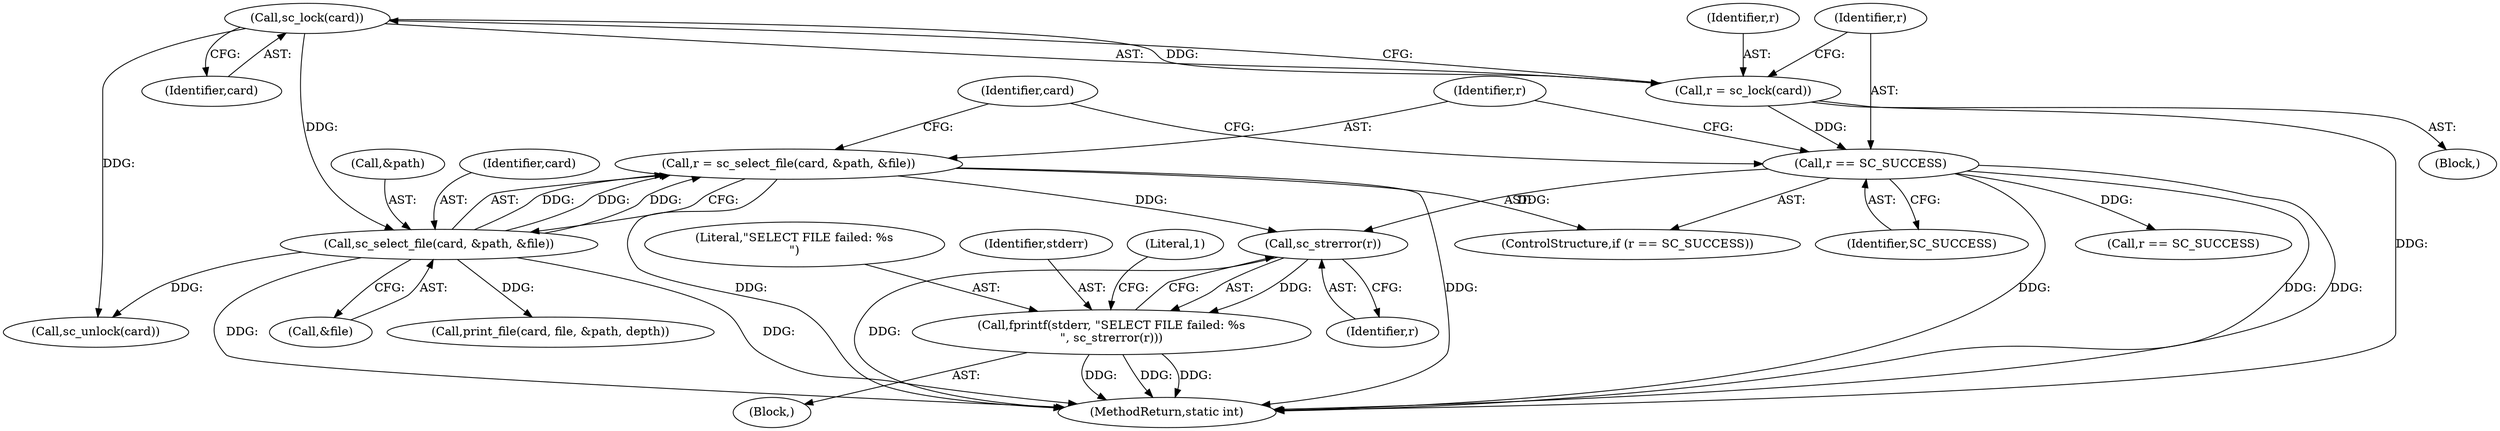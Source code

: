 digraph "0_OpenSC_8fe377e93b4b56060e5bbfb6f3142ceaeca744fa_22@API" {
"1000132" [label="(Call,sc_strerror(r))"];
"1000116" [label="(Call,r = sc_select_file(card, &path, &file))"];
"1000118" [label="(Call,sc_select_file(card, &path, &file))"];
"1000110" [label="(Call,sc_lock(card))"];
"1000113" [label="(Call,r == SC_SUCCESS)"];
"1000108" [label="(Call,r = sc_lock(card))"];
"1000129" [label="(Call,fprintf(stderr, \"SELECT FILE failed: %s\n\", sc_strerror(r)))"];
"1000108" [label="(Call,r = sc_lock(card))"];
"1000116" [label="(Call,r = sc_select_file(card, &path, &file))"];
"1000130" [label="(Identifier,stderr)"];
"1000109" [label="(Identifier,r)"];
"1000111" [label="(Identifier,card)"];
"1000117" [label="(Identifier,r)"];
"1000125" [label="(Identifier,card)"];
"1000114" [label="(Identifier,r)"];
"1000136" [label="(Call,print_file(card, file, &path, depth))"];
"1000120" [label="(Call,&path)"];
"1000110" [label="(Call,sc_lock(card))"];
"1000115" [label="(Identifier,SC_SUCCESS)"];
"1000119" [label="(Identifier,card)"];
"1000124" [label="(Call,sc_unlock(card))"];
"1000133" [label="(Identifier,r)"];
"1000113" [label="(Call,r == SC_SUCCESS)"];
"1000118" [label="(Call,sc_select_file(card, &path, &file))"];
"1000135" [label="(Literal,1)"];
"1000129" [label="(Call,fprintf(stderr, \"SELECT FILE failed: %s\n\", sc_strerror(r)))"];
"1000131" [label="(Literal,\"SELECT FILE failed: %s\n\")"];
"1000112" [label="(ControlStructure,if (r == SC_SUCCESS))"];
"1000128" [label="(Block,)"];
"1000245" [label="(MethodReturn,static int)"];
"1000122" [label="(Call,&file)"];
"1000103" [label="(Block,)"];
"1000160" [label="(Call,r == SC_SUCCESS)"];
"1000132" [label="(Call,sc_strerror(r))"];
"1000132" -> "1000129"  [label="AST: "];
"1000132" -> "1000133"  [label="CFG: "];
"1000133" -> "1000132"  [label="AST: "];
"1000129" -> "1000132"  [label="CFG: "];
"1000132" -> "1000245"  [label="DDG: "];
"1000132" -> "1000129"  [label="DDG: "];
"1000116" -> "1000132"  [label="DDG: "];
"1000113" -> "1000132"  [label="DDG: "];
"1000116" -> "1000112"  [label="AST: "];
"1000116" -> "1000118"  [label="CFG: "];
"1000117" -> "1000116"  [label="AST: "];
"1000118" -> "1000116"  [label="AST: "];
"1000125" -> "1000116"  [label="CFG: "];
"1000116" -> "1000245"  [label="DDG: "];
"1000116" -> "1000245"  [label="DDG: "];
"1000118" -> "1000116"  [label="DDG: "];
"1000118" -> "1000116"  [label="DDG: "];
"1000118" -> "1000116"  [label="DDG: "];
"1000118" -> "1000122"  [label="CFG: "];
"1000119" -> "1000118"  [label="AST: "];
"1000120" -> "1000118"  [label="AST: "];
"1000122" -> "1000118"  [label="AST: "];
"1000118" -> "1000245"  [label="DDG: "];
"1000118" -> "1000245"  [label="DDG: "];
"1000110" -> "1000118"  [label="DDG: "];
"1000118" -> "1000124"  [label="DDG: "];
"1000118" -> "1000136"  [label="DDG: "];
"1000110" -> "1000108"  [label="AST: "];
"1000110" -> "1000111"  [label="CFG: "];
"1000111" -> "1000110"  [label="AST: "];
"1000108" -> "1000110"  [label="CFG: "];
"1000110" -> "1000108"  [label="DDG: "];
"1000110" -> "1000124"  [label="DDG: "];
"1000113" -> "1000112"  [label="AST: "];
"1000113" -> "1000115"  [label="CFG: "];
"1000114" -> "1000113"  [label="AST: "];
"1000115" -> "1000113"  [label="AST: "];
"1000117" -> "1000113"  [label="CFG: "];
"1000125" -> "1000113"  [label="CFG: "];
"1000113" -> "1000245"  [label="DDG: "];
"1000113" -> "1000245"  [label="DDG: "];
"1000113" -> "1000245"  [label="DDG: "];
"1000108" -> "1000113"  [label="DDG: "];
"1000113" -> "1000160"  [label="DDG: "];
"1000108" -> "1000103"  [label="AST: "];
"1000109" -> "1000108"  [label="AST: "];
"1000114" -> "1000108"  [label="CFG: "];
"1000108" -> "1000245"  [label="DDG: "];
"1000129" -> "1000128"  [label="AST: "];
"1000130" -> "1000129"  [label="AST: "];
"1000131" -> "1000129"  [label="AST: "];
"1000135" -> "1000129"  [label="CFG: "];
"1000129" -> "1000245"  [label="DDG: "];
"1000129" -> "1000245"  [label="DDG: "];
"1000129" -> "1000245"  [label="DDG: "];
}
